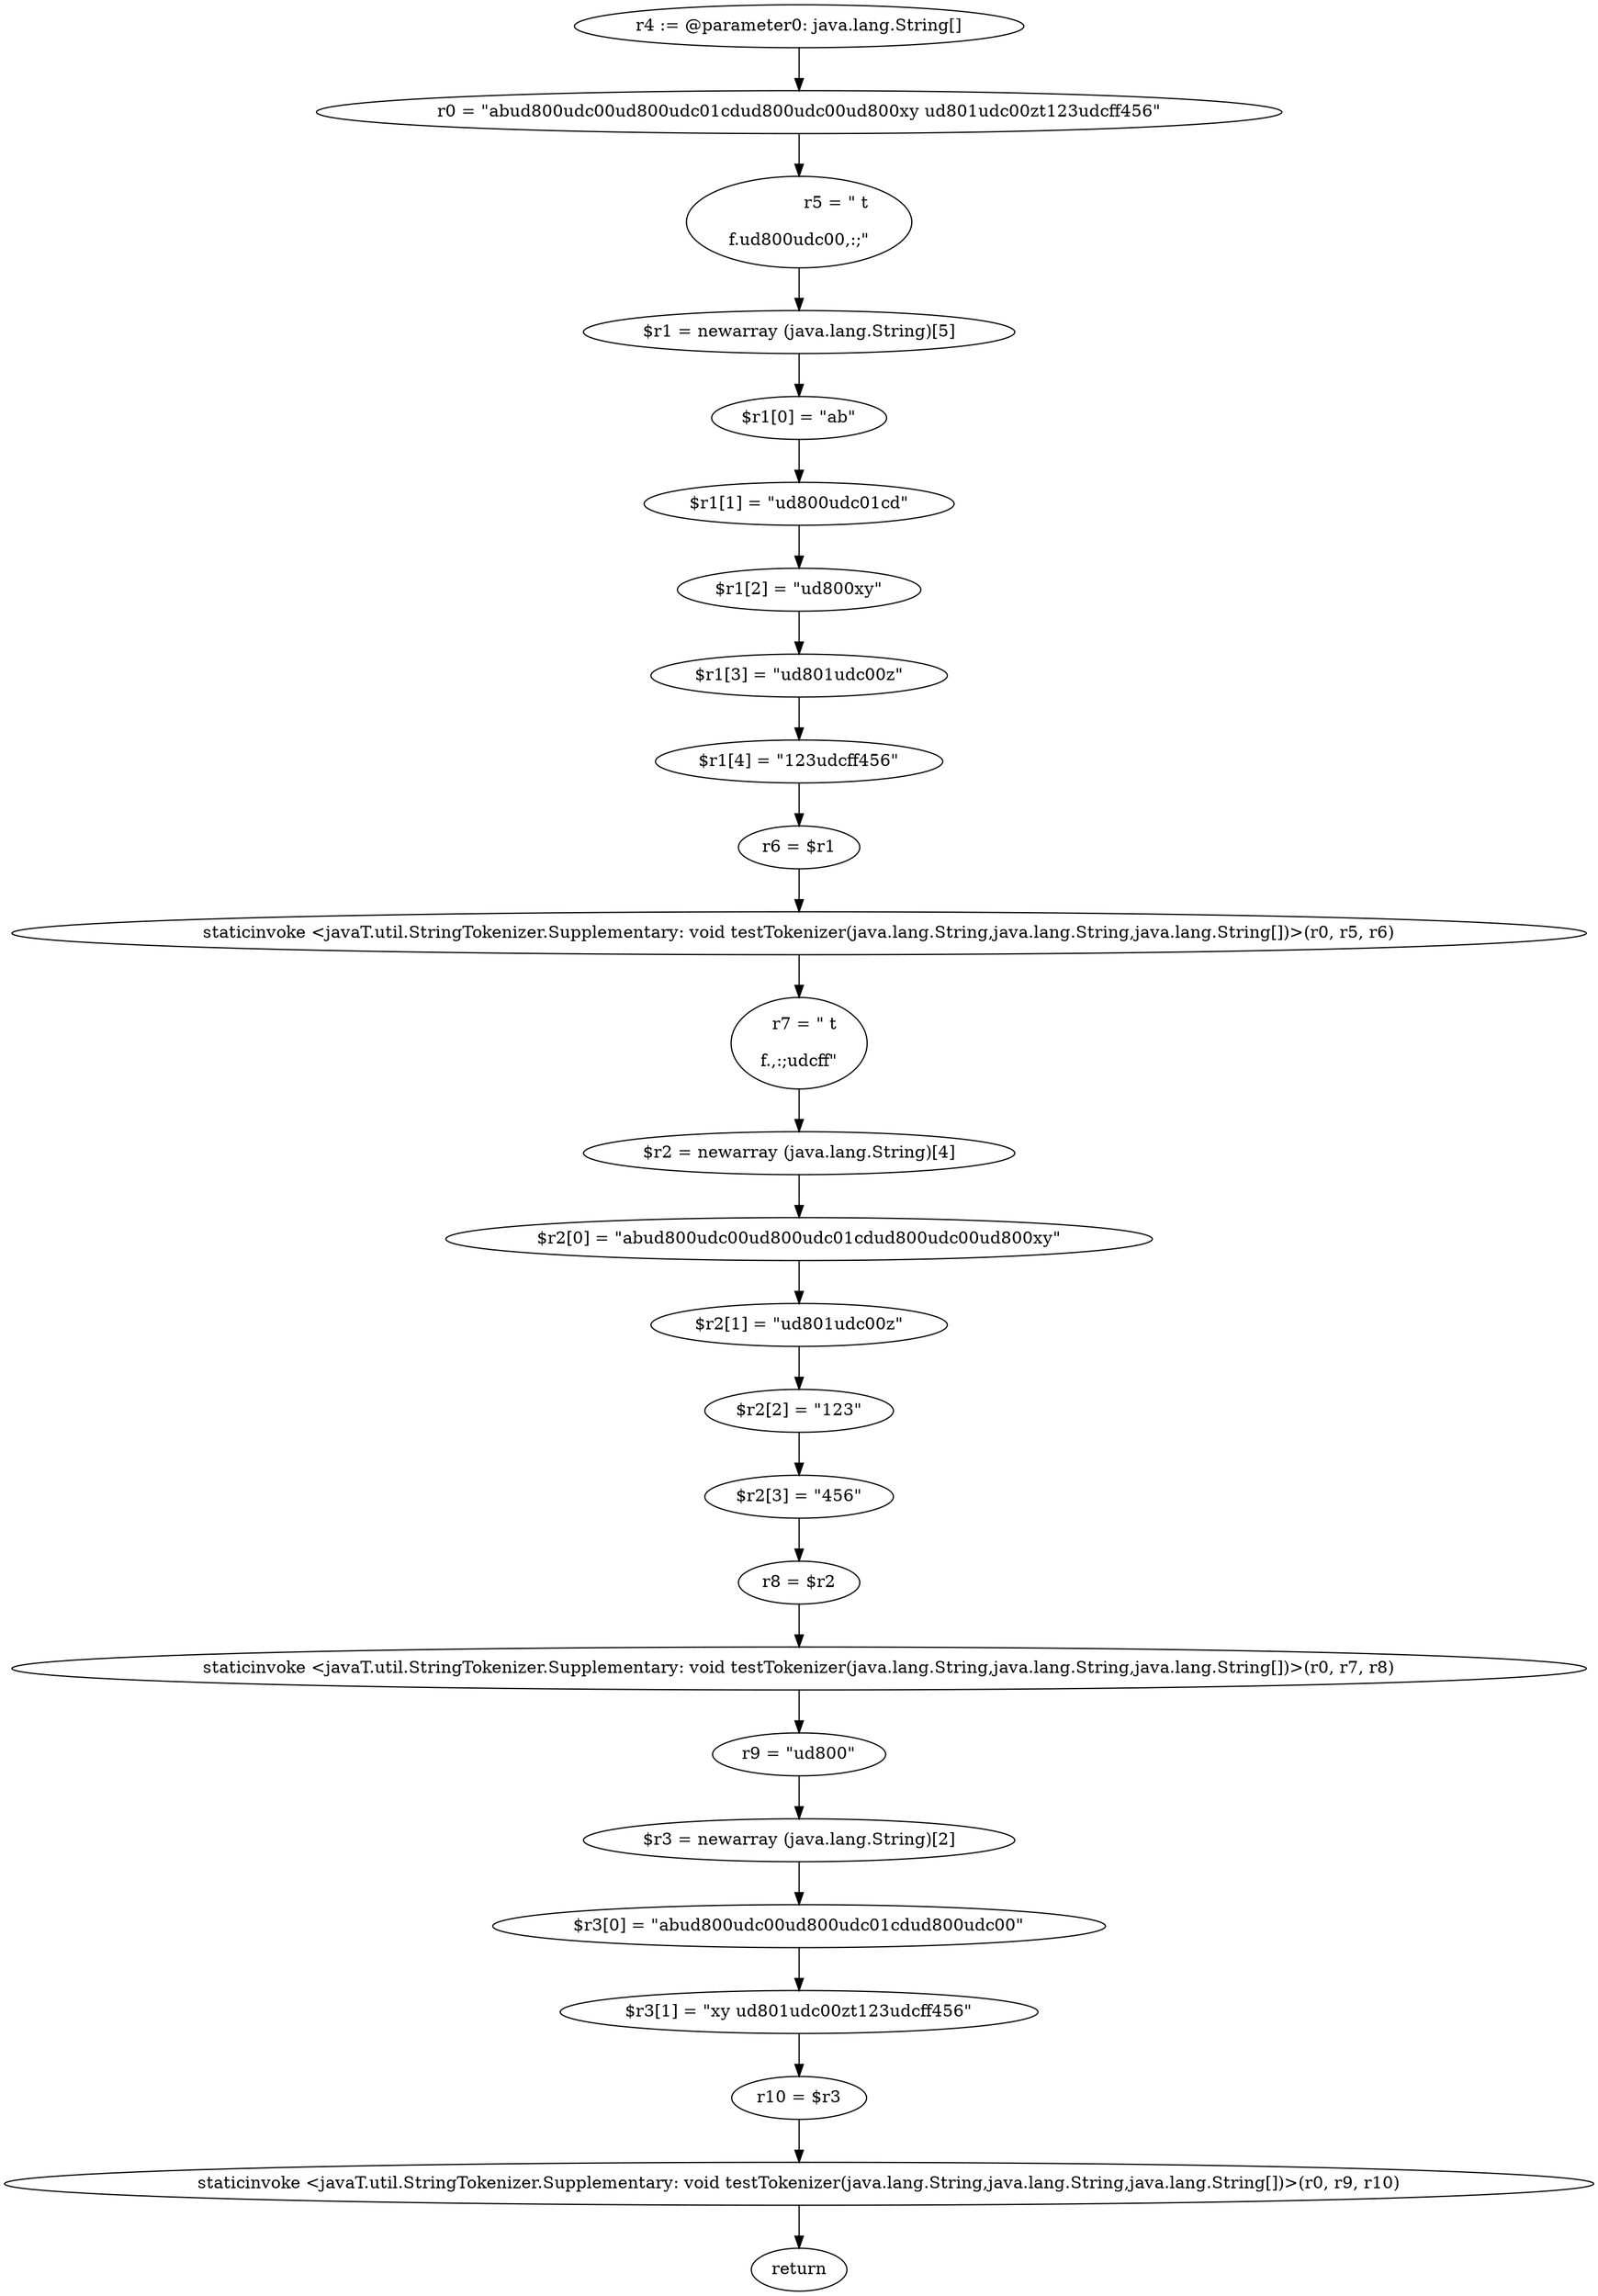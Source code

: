 digraph "unitGraph" {
    "r4 := @parameter0: java.lang.String[]"
    "r0 = \"ab\ud800\udc00\ud800\udc01cd\ud800\udc00\ud800xy \ud801\udc00z\t123\udcff456\""
    "r5 = \" \t\r\n\f.\ud800\udc00,:;\""
    "$r1 = newarray (java.lang.String)[5]"
    "$r1[0] = \"ab\""
    "$r1[1] = \"\ud800\udc01cd\""
    "$r1[2] = \"\ud800xy\""
    "$r1[3] = \"\ud801\udc00z\""
    "$r1[4] = \"123\udcff456\""
    "r6 = $r1"
    "staticinvoke <javaT.util.StringTokenizer.Supplementary: void testTokenizer(java.lang.String,java.lang.String,java.lang.String[])>(r0, r5, r6)"
    "r7 = \" \t\r\n\f.,:;\udcff\""
    "$r2 = newarray (java.lang.String)[4]"
    "$r2[0] = \"ab\ud800\udc00\ud800\udc01cd\ud800\udc00\ud800xy\""
    "$r2[1] = \"\ud801\udc00z\""
    "$r2[2] = \"123\""
    "$r2[3] = \"456\""
    "r8 = $r2"
    "staticinvoke <javaT.util.StringTokenizer.Supplementary: void testTokenizer(java.lang.String,java.lang.String,java.lang.String[])>(r0, r7, r8)"
    "r9 = \"\ud800\""
    "$r3 = newarray (java.lang.String)[2]"
    "$r3[0] = \"ab\ud800\udc00\ud800\udc01cd\ud800\udc00\""
    "$r3[1] = \"xy \ud801\udc00z\t123\udcff456\""
    "r10 = $r3"
    "staticinvoke <javaT.util.StringTokenizer.Supplementary: void testTokenizer(java.lang.String,java.lang.String,java.lang.String[])>(r0, r9, r10)"
    "return"
    "r4 := @parameter0: java.lang.String[]"->"r0 = \"ab\ud800\udc00\ud800\udc01cd\ud800\udc00\ud800xy \ud801\udc00z\t123\udcff456\"";
    "r0 = \"ab\ud800\udc00\ud800\udc01cd\ud800\udc00\ud800xy \ud801\udc00z\t123\udcff456\""->"r5 = \" \t\r\n\f.\ud800\udc00,:;\"";
    "r5 = \" \t\r\n\f.\ud800\udc00,:;\""->"$r1 = newarray (java.lang.String)[5]";
    "$r1 = newarray (java.lang.String)[5]"->"$r1[0] = \"ab\"";
    "$r1[0] = \"ab\""->"$r1[1] = \"\ud800\udc01cd\"";
    "$r1[1] = \"\ud800\udc01cd\""->"$r1[2] = \"\ud800xy\"";
    "$r1[2] = \"\ud800xy\""->"$r1[3] = \"\ud801\udc00z\"";
    "$r1[3] = \"\ud801\udc00z\""->"$r1[4] = \"123\udcff456\"";
    "$r1[4] = \"123\udcff456\""->"r6 = $r1";
    "r6 = $r1"->"staticinvoke <javaT.util.StringTokenizer.Supplementary: void testTokenizer(java.lang.String,java.lang.String,java.lang.String[])>(r0, r5, r6)";
    "staticinvoke <javaT.util.StringTokenizer.Supplementary: void testTokenizer(java.lang.String,java.lang.String,java.lang.String[])>(r0, r5, r6)"->"r7 = \" \t\r\n\f.,:;\udcff\"";
    "r7 = \" \t\r\n\f.,:;\udcff\""->"$r2 = newarray (java.lang.String)[4]";
    "$r2 = newarray (java.lang.String)[4]"->"$r2[0] = \"ab\ud800\udc00\ud800\udc01cd\ud800\udc00\ud800xy\"";
    "$r2[0] = \"ab\ud800\udc00\ud800\udc01cd\ud800\udc00\ud800xy\""->"$r2[1] = \"\ud801\udc00z\"";
    "$r2[1] = \"\ud801\udc00z\""->"$r2[2] = \"123\"";
    "$r2[2] = \"123\""->"$r2[3] = \"456\"";
    "$r2[3] = \"456\""->"r8 = $r2";
    "r8 = $r2"->"staticinvoke <javaT.util.StringTokenizer.Supplementary: void testTokenizer(java.lang.String,java.lang.String,java.lang.String[])>(r0, r7, r8)";
    "staticinvoke <javaT.util.StringTokenizer.Supplementary: void testTokenizer(java.lang.String,java.lang.String,java.lang.String[])>(r0, r7, r8)"->"r9 = \"\ud800\"";
    "r9 = \"\ud800\""->"$r3 = newarray (java.lang.String)[2]";
    "$r3 = newarray (java.lang.String)[2]"->"$r3[0] = \"ab\ud800\udc00\ud800\udc01cd\ud800\udc00\"";
    "$r3[0] = \"ab\ud800\udc00\ud800\udc01cd\ud800\udc00\""->"$r3[1] = \"xy \ud801\udc00z\t123\udcff456\"";
    "$r3[1] = \"xy \ud801\udc00z\t123\udcff456\""->"r10 = $r3";
    "r10 = $r3"->"staticinvoke <javaT.util.StringTokenizer.Supplementary: void testTokenizer(java.lang.String,java.lang.String,java.lang.String[])>(r0, r9, r10)";
    "staticinvoke <javaT.util.StringTokenizer.Supplementary: void testTokenizer(java.lang.String,java.lang.String,java.lang.String[])>(r0, r9, r10)"->"return";
}
